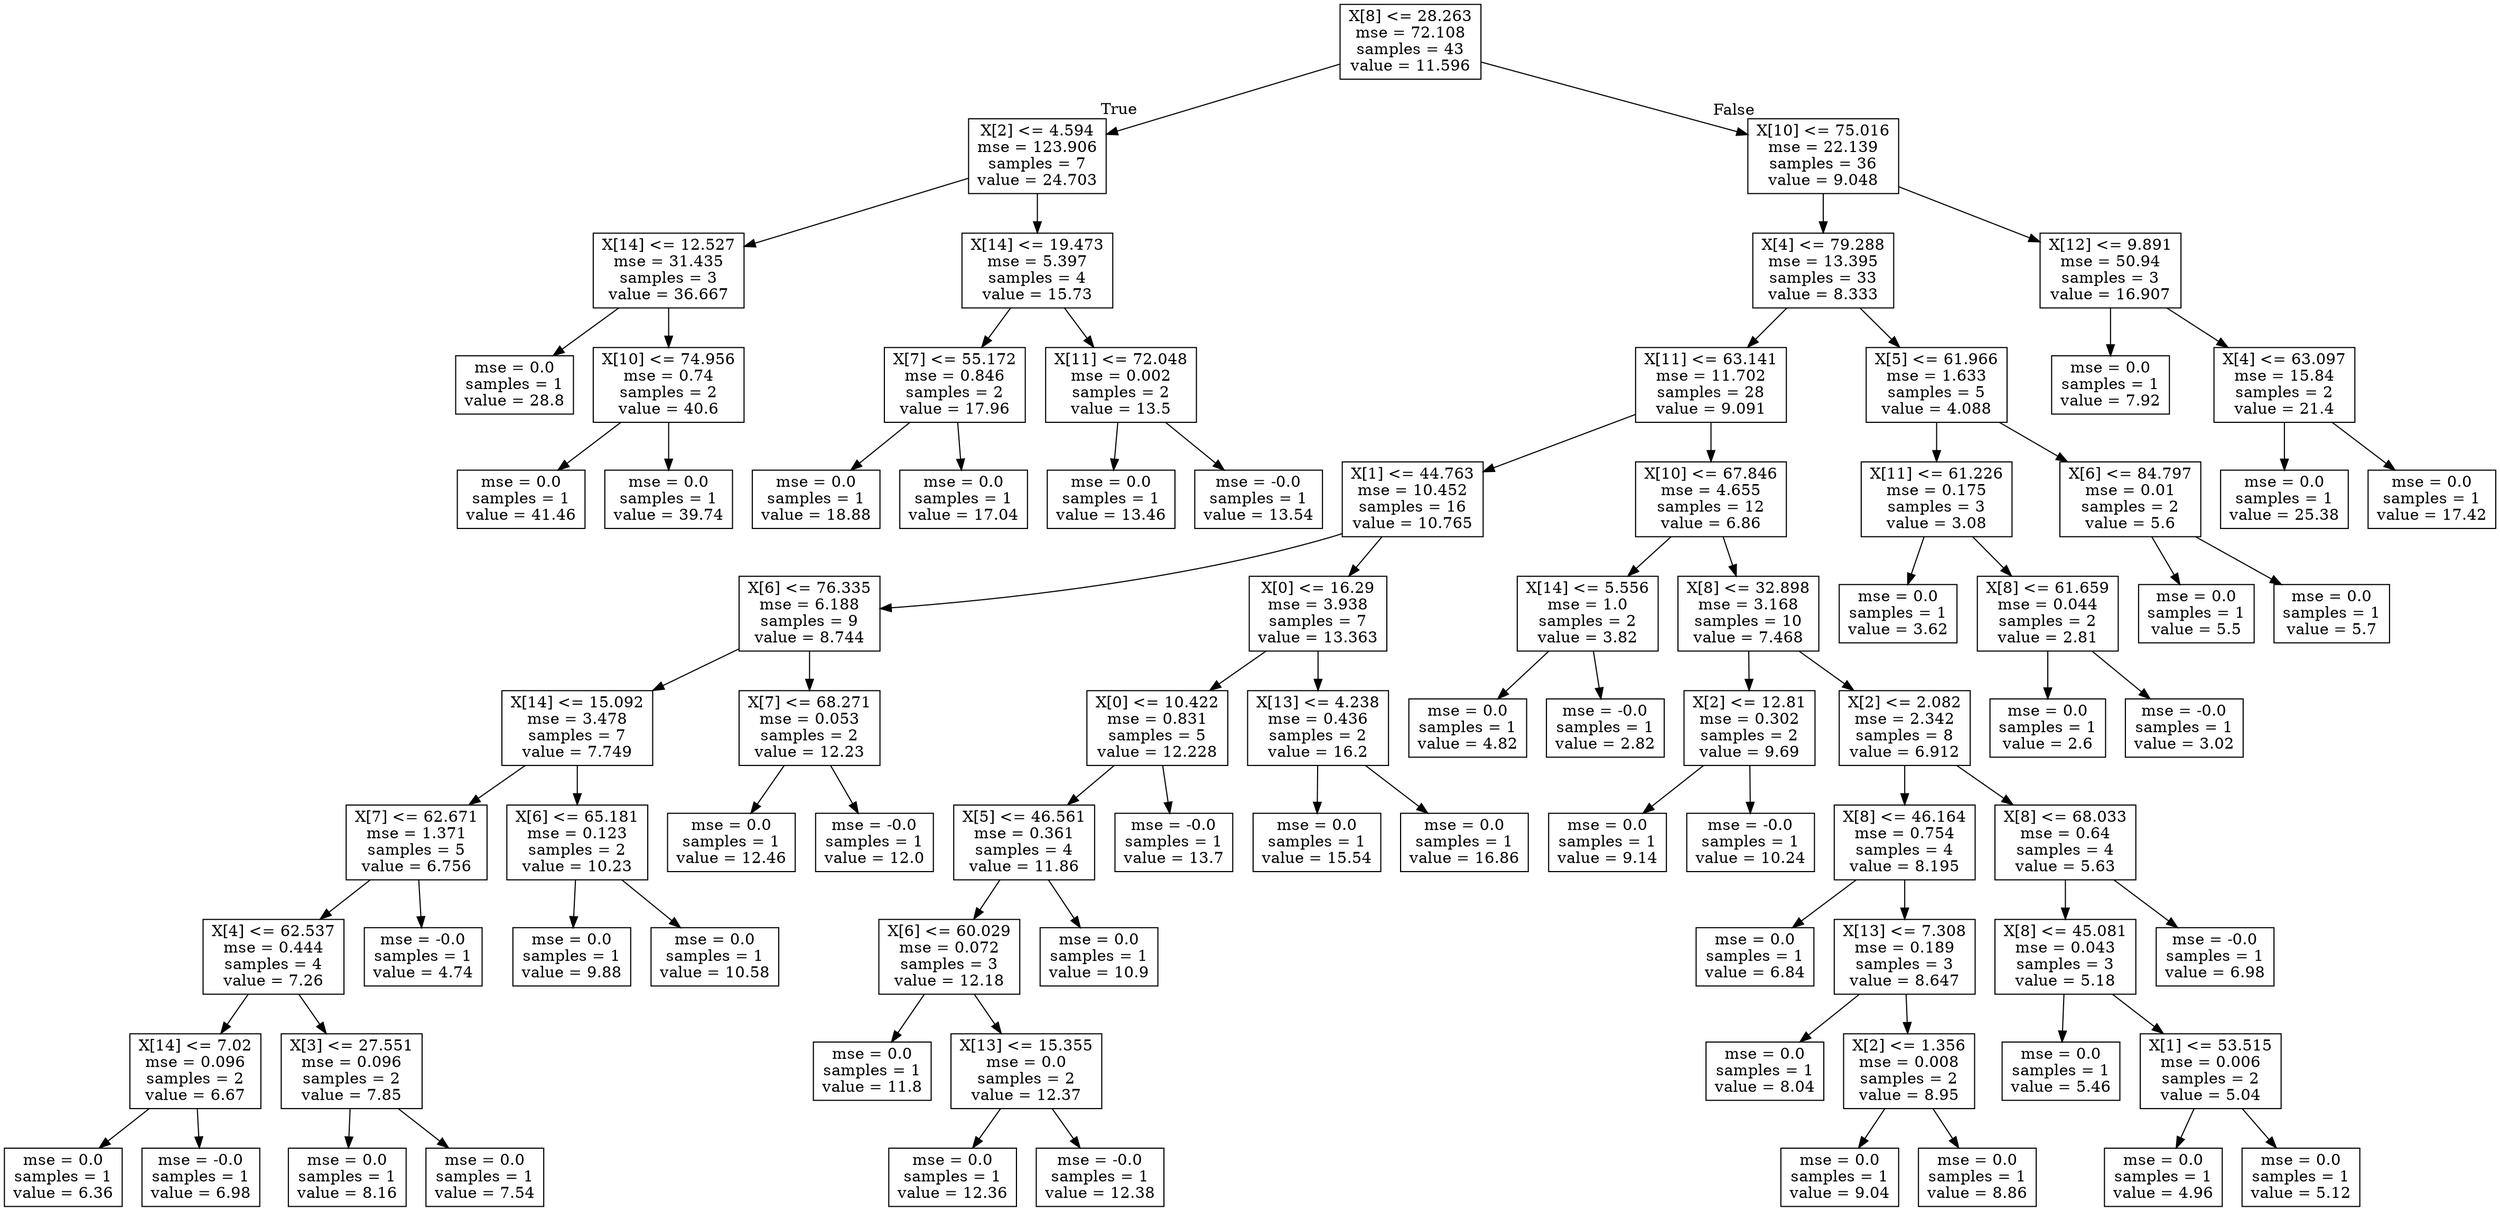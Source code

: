 digraph Tree {
node [shape=box] ;
0 [label="X[8] <= 28.263\nmse = 72.108\nsamples = 43\nvalue = 11.596"] ;
1 [label="X[2] <= 4.594\nmse = 123.906\nsamples = 7\nvalue = 24.703"] ;
0 -> 1 [labeldistance=2.5, labelangle=45, headlabel="True"] ;
2 [label="X[14] <= 12.527\nmse = 31.435\nsamples = 3\nvalue = 36.667"] ;
1 -> 2 ;
3 [label="mse = 0.0\nsamples = 1\nvalue = 28.8"] ;
2 -> 3 ;
4 [label="X[10] <= 74.956\nmse = 0.74\nsamples = 2\nvalue = 40.6"] ;
2 -> 4 ;
5 [label="mse = 0.0\nsamples = 1\nvalue = 41.46"] ;
4 -> 5 ;
6 [label="mse = 0.0\nsamples = 1\nvalue = 39.74"] ;
4 -> 6 ;
7 [label="X[14] <= 19.473\nmse = 5.397\nsamples = 4\nvalue = 15.73"] ;
1 -> 7 ;
8 [label="X[7] <= 55.172\nmse = 0.846\nsamples = 2\nvalue = 17.96"] ;
7 -> 8 ;
9 [label="mse = 0.0\nsamples = 1\nvalue = 18.88"] ;
8 -> 9 ;
10 [label="mse = 0.0\nsamples = 1\nvalue = 17.04"] ;
8 -> 10 ;
11 [label="X[11] <= 72.048\nmse = 0.002\nsamples = 2\nvalue = 13.5"] ;
7 -> 11 ;
12 [label="mse = 0.0\nsamples = 1\nvalue = 13.46"] ;
11 -> 12 ;
13 [label="mse = -0.0\nsamples = 1\nvalue = 13.54"] ;
11 -> 13 ;
14 [label="X[10] <= 75.016\nmse = 22.139\nsamples = 36\nvalue = 9.048"] ;
0 -> 14 [labeldistance=2.5, labelangle=-45, headlabel="False"] ;
15 [label="X[4] <= 79.288\nmse = 13.395\nsamples = 33\nvalue = 8.333"] ;
14 -> 15 ;
16 [label="X[11] <= 63.141\nmse = 11.702\nsamples = 28\nvalue = 9.091"] ;
15 -> 16 ;
17 [label="X[1] <= 44.763\nmse = 10.452\nsamples = 16\nvalue = 10.765"] ;
16 -> 17 ;
18 [label="X[6] <= 76.335\nmse = 6.188\nsamples = 9\nvalue = 8.744"] ;
17 -> 18 ;
19 [label="X[14] <= 15.092\nmse = 3.478\nsamples = 7\nvalue = 7.749"] ;
18 -> 19 ;
20 [label="X[7] <= 62.671\nmse = 1.371\nsamples = 5\nvalue = 6.756"] ;
19 -> 20 ;
21 [label="X[4] <= 62.537\nmse = 0.444\nsamples = 4\nvalue = 7.26"] ;
20 -> 21 ;
22 [label="X[14] <= 7.02\nmse = 0.096\nsamples = 2\nvalue = 6.67"] ;
21 -> 22 ;
23 [label="mse = 0.0\nsamples = 1\nvalue = 6.36"] ;
22 -> 23 ;
24 [label="mse = -0.0\nsamples = 1\nvalue = 6.98"] ;
22 -> 24 ;
25 [label="X[3] <= 27.551\nmse = 0.096\nsamples = 2\nvalue = 7.85"] ;
21 -> 25 ;
26 [label="mse = 0.0\nsamples = 1\nvalue = 8.16"] ;
25 -> 26 ;
27 [label="mse = 0.0\nsamples = 1\nvalue = 7.54"] ;
25 -> 27 ;
28 [label="mse = -0.0\nsamples = 1\nvalue = 4.74"] ;
20 -> 28 ;
29 [label="X[6] <= 65.181\nmse = 0.123\nsamples = 2\nvalue = 10.23"] ;
19 -> 29 ;
30 [label="mse = 0.0\nsamples = 1\nvalue = 9.88"] ;
29 -> 30 ;
31 [label="mse = 0.0\nsamples = 1\nvalue = 10.58"] ;
29 -> 31 ;
32 [label="X[7] <= 68.271\nmse = 0.053\nsamples = 2\nvalue = 12.23"] ;
18 -> 32 ;
33 [label="mse = 0.0\nsamples = 1\nvalue = 12.46"] ;
32 -> 33 ;
34 [label="mse = -0.0\nsamples = 1\nvalue = 12.0"] ;
32 -> 34 ;
35 [label="X[0] <= 16.29\nmse = 3.938\nsamples = 7\nvalue = 13.363"] ;
17 -> 35 ;
36 [label="X[0] <= 10.422\nmse = 0.831\nsamples = 5\nvalue = 12.228"] ;
35 -> 36 ;
37 [label="X[5] <= 46.561\nmse = 0.361\nsamples = 4\nvalue = 11.86"] ;
36 -> 37 ;
38 [label="X[6] <= 60.029\nmse = 0.072\nsamples = 3\nvalue = 12.18"] ;
37 -> 38 ;
39 [label="mse = 0.0\nsamples = 1\nvalue = 11.8"] ;
38 -> 39 ;
40 [label="X[13] <= 15.355\nmse = 0.0\nsamples = 2\nvalue = 12.37"] ;
38 -> 40 ;
41 [label="mse = 0.0\nsamples = 1\nvalue = 12.36"] ;
40 -> 41 ;
42 [label="mse = -0.0\nsamples = 1\nvalue = 12.38"] ;
40 -> 42 ;
43 [label="mse = 0.0\nsamples = 1\nvalue = 10.9"] ;
37 -> 43 ;
44 [label="mse = -0.0\nsamples = 1\nvalue = 13.7"] ;
36 -> 44 ;
45 [label="X[13] <= 4.238\nmse = 0.436\nsamples = 2\nvalue = 16.2"] ;
35 -> 45 ;
46 [label="mse = 0.0\nsamples = 1\nvalue = 15.54"] ;
45 -> 46 ;
47 [label="mse = 0.0\nsamples = 1\nvalue = 16.86"] ;
45 -> 47 ;
48 [label="X[10] <= 67.846\nmse = 4.655\nsamples = 12\nvalue = 6.86"] ;
16 -> 48 ;
49 [label="X[14] <= 5.556\nmse = 1.0\nsamples = 2\nvalue = 3.82"] ;
48 -> 49 ;
50 [label="mse = 0.0\nsamples = 1\nvalue = 4.82"] ;
49 -> 50 ;
51 [label="mse = -0.0\nsamples = 1\nvalue = 2.82"] ;
49 -> 51 ;
52 [label="X[8] <= 32.898\nmse = 3.168\nsamples = 10\nvalue = 7.468"] ;
48 -> 52 ;
53 [label="X[2] <= 12.81\nmse = 0.302\nsamples = 2\nvalue = 9.69"] ;
52 -> 53 ;
54 [label="mse = 0.0\nsamples = 1\nvalue = 9.14"] ;
53 -> 54 ;
55 [label="mse = -0.0\nsamples = 1\nvalue = 10.24"] ;
53 -> 55 ;
56 [label="X[2] <= 2.082\nmse = 2.342\nsamples = 8\nvalue = 6.912"] ;
52 -> 56 ;
57 [label="X[8] <= 46.164\nmse = 0.754\nsamples = 4\nvalue = 8.195"] ;
56 -> 57 ;
58 [label="mse = 0.0\nsamples = 1\nvalue = 6.84"] ;
57 -> 58 ;
59 [label="X[13] <= 7.308\nmse = 0.189\nsamples = 3\nvalue = 8.647"] ;
57 -> 59 ;
60 [label="mse = 0.0\nsamples = 1\nvalue = 8.04"] ;
59 -> 60 ;
61 [label="X[2] <= 1.356\nmse = 0.008\nsamples = 2\nvalue = 8.95"] ;
59 -> 61 ;
62 [label="mse = 0.0\nsamples = 1\nvalue = 9.04"] ;
61 -> 62 ;
63 [label="mse = 0.0\nsamples = 1\nvalue = 8.86"] ;
61 -> 63 ;
64 [label="X[8] <= 68.033\nmse = 0.64\nsamples = 4\nvalue = 5.63"] ;
56 -> 64 ;
65 [label="X[8] <= 45.081\nmse = 0.043\nsamples = 3\nvalue = 5.18"] ;
64 -> 65 ;
66 [label="mse = 0.0\nsamples = 1\nvalue = 5.46"] ;
65 -> 66 ;
67 [label="X[1] <= 53.515\nmse = 0.006\nsamples = 2\nvalue = 5.04"] ;
65 -> 67 ;
68 [label="mse = 0.0\nsamples = 1\nvalue = 4.96"] ;
67 -> 68 ;
69 [label="mse = 0.0\nsamples = 1\nvalue = 5.12"] ;
67 -> 69 ;
70 [label="mse = -0.0\nsamples = 1\nvalue = 6.98"] ;
64 -> 70 ;
71 [label="X[5] <= 61.966\nmse = 1.633\nsamples = 5\nvalue = 4.088"] ;
15 -> 71 ;
72 [label="X[11] <= 61.226\nmse = 0.175\nsamples = 3\nvalue = 3.08"] ;
71 -> 72 ;
73 [label="mse = 0.0\nsamples = 1\nvalue = 3.62"] ;
72 -> 73 ;
74 [label="X[8] <= 61.659\nmse = 0.044\nsamples = 2\nvalue = 2.81"] ;
72 -> 74 ;
75 [label="mse = 0.0\nsamples = 1\nvalue = 2.6"] ;
74 -> 75 ;
76 [label="mse = -0.0\nsamples = 1\nvalue = 3.02"] ;
74 -> 76 ;
77 [label="X[6] <= 84.797\nmse = 0.01\nsamples = 2\nvalue = 5.6"] ;
71 -> 77 ;
78 [label="mse = 0.0\nsamples = 1\nvalue = 5.5"] ;
77 -> 78 ;
79 [label="mse = 0.0\nsamples = 1\nvalue = 5.7"] ;
77 -> 79 ;
80 [label="X[12] <= 9.891\nmse = 50.94\nsamples = 3\nvalue = 16.907"] ;
14 -> 80 ;
81 [label="mse = 0.0\nsamples = 1\nvalue = 7.92"] ;
80 -> 81 ;
82 [label="X[4] <= 63.097\nmse = 15.84\nsamples = 2\nvalue = 21.4"] ;
80 -> 82 ;
83 [label="mse = 0.0\nsamples = 1\nvalue = 25.38"] ;
82 -> 83 ;
84 [label="mse = 0.0\nsamples = 1\nvalue = 17.42"] ;
82 -> 84 ;
}